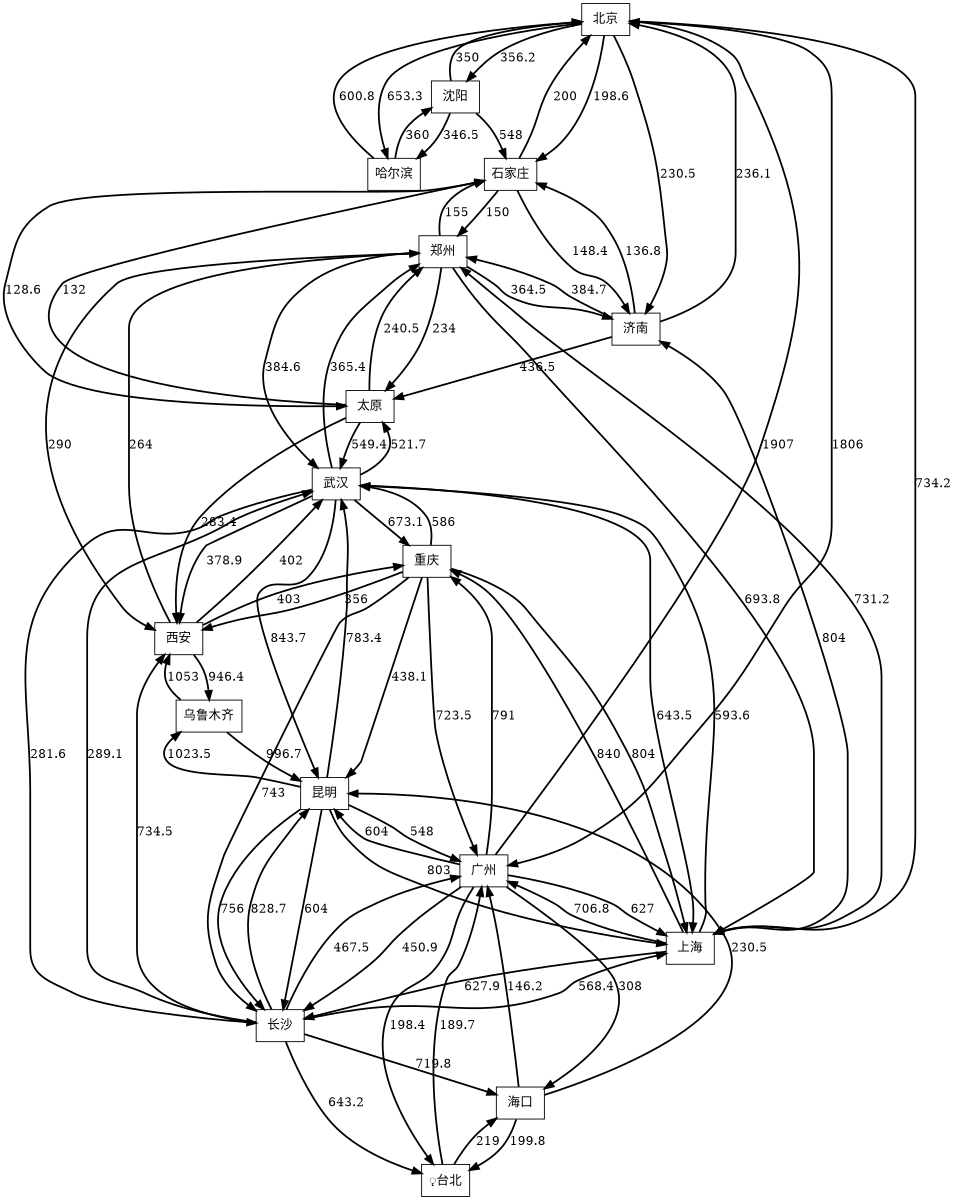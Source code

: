 digraph G {
graph [autosize = false, size = "8, 8"];
node [fontname = "FangSong"];
北京[shape = box];
沈阳[shape = box];
哈尔滨[shape = box];
济南[shape = box];
石家庄[shape = box];
太原[shape = box];
郑州[shape = box];
西安[shape = box];
武汉[shape = box];
上海[shape = box];
长沙[shape = box];
广州[shape = box];
昆明[shape = box];
乌鲁木齐[shape = box];
重庆[shape = box];
̨台北[shape = box];
海口[shape = box];
北京 -> 沈阳[style = bold, label = "356.2"];
北京 -> 哈尔滨[style = bold, label = "653.3"];
北京 -> 济南[style = bold, label = "230.5"];
北京 -> 石家庄[style = bold, label = "198.6"];
北京 -> 上海[style = bold, label = "734.2"];
北京 -> 广州[style = bold, label = "1806"];
沈阳 -> 北京[style = bold, label = "350"];
沈阳 -> 哈尔滨[style = bold, label = "346.5"];
沈阳 -> 石家庄[style = bold, label = "548"];
哈尔滨 -> 沈阳[style = bold, label = "360"];
哈尔滨 -> 北京[style = bold, label = "600.8"];
济南 -> 北京[style = bold, label = "236.1"];
济南 -> 石家庄[style = bold, label = "136.8"];
济南 -> 太原[style = bold, label = "436.5"];
济南 -> 郑州[style = bold, label = "384.7"];
石家庄 -> 北京[style = bold, label = "200"];
石家庄 -> 太原[style = bold, label = "128.6"];
石家庄 -> 济南[style = bold, label = "148.4"];
石家庄 -> 郑州[style = bold, label = "150"];
太原 -> 石家庄[style = bold, label = "132"];
太原 -> 郑州[style = bold, label = "240.5"];
太原 -> 西安[style = bold, label = "283.4"];
太原 -> 武汉[style = bold, label = "549.4"];
郑州 -> 济南[style = bold, label = "364.5"];
郑州 -> 石家庄[style = bold, label = "155"];
郑州 -> 太原[style = bold, label = "234"];
郑州 -> 西安[style = bold, label = "290"];
郑州 -> 武汉[style = bold, label = "384.6"];
郑州 -> 上海[style = bold, label = "693.8"];
西安 -> 郑州[style = bold, label = "264"];
西安 -> 重庆[style = bold, label = "403"];
西安 -> 武汉[style = bold, label = "402"];
西安 -> 乌鲁木齐[style = bold, label = "946.4"];
武汉 -> 太原[style = bold, label = "521.7"];
武汉 -> 郑州[style = bold, label = "365.4"];
武汉 -> 西安[style = bold, label = "378.9"];
武汉 -> 上海[style = bold, label = "643.5"];
武汉 -> 长沙[style = bold, label = "281.6"];
武汉 -> 重庆[style = bold, label = "673.1"];
武汉 -> 昆明[style = bold, label = "843.7"];
上海 -> 济南[style = bold, label = "804"];
上海 -> 郑州[style = bold, label = "731.2"];
上海 -> 武汉[style = bold, label = "593.6"];
上海 -> 长沙[style = bold, label = "627.9"];
上海 -> 广州[style = bold, label = "706.8"];
上海 -> 重庆[style = bold, label = "840"];
长沙 -> 西安[style = bold, label = "734.5"];
长沙 -> 武汉[style = bold, label = "289.1"];
长沙 -> 上海[style = bold, label = "568.4"];
长沙 -> 广州[style = bold, label = "467.5"];
长沙 -> 昆明[style = bold, label = "828.7"];
长沙 -> ̨台北[style = bold, label = "643.2"];
长沙 -> 海口[style = bold, label = "719.8"];
广州 -> 北京[style = bold, label = "1907"];
广州 -> 上海[style = bold, label = "627"];
广州 -> 长沙[style = bold, label = "450.9"];
广州 -> 昆明[style = bold, label = "604"];
广州 -> 重庆[style = bold, label = "791"];
广州 -> ̨台北[style = bold, label = "198.4"];
广州 -> 海口[style = bold, label = "308"];
昆明 -> 长沙[style = bold, label = "604"];
昆明 -> 武汉[style = bold, label = "783.4"];
昆明 -> 上海[style = bold, label = "803"];
昆明 -> 长沙[style = bold, label = "756"];
昆明 -> 广州[style = bold, label = "548"];
昆明 -> 乌鲁木齐[style = bold, label = "1023.5"];
乌鲁木齐 -> 西安[style = bold, label = "1053"];
乌鲁木齐 -> 昆明[style = bold, label = "996.7"];
重庆 -> 西安[style = bold, label = "356"];
重庆 -> 武汉[style = bold, label = "586"];
重庆 -> 上海[style = bold, label = "804"];
重庆 -> 长沙[style = bold, label = "743"];
重庆 -> 广州[style = bold, label = "723.5"];
重庆 -> 昆明[style = bold, label = "438.1"];
̨台北 -> 广州[style = bold, label = "189.7"];
̨台北 -> 海口[style = bold, label = "219"];
海口 -> 广州[style = bold, label = "146.2"];
海口 -> 昆明[style = bold, label = "230.5"];
海口 -> ̨台北[style = bold, label = "199.8"];
}
